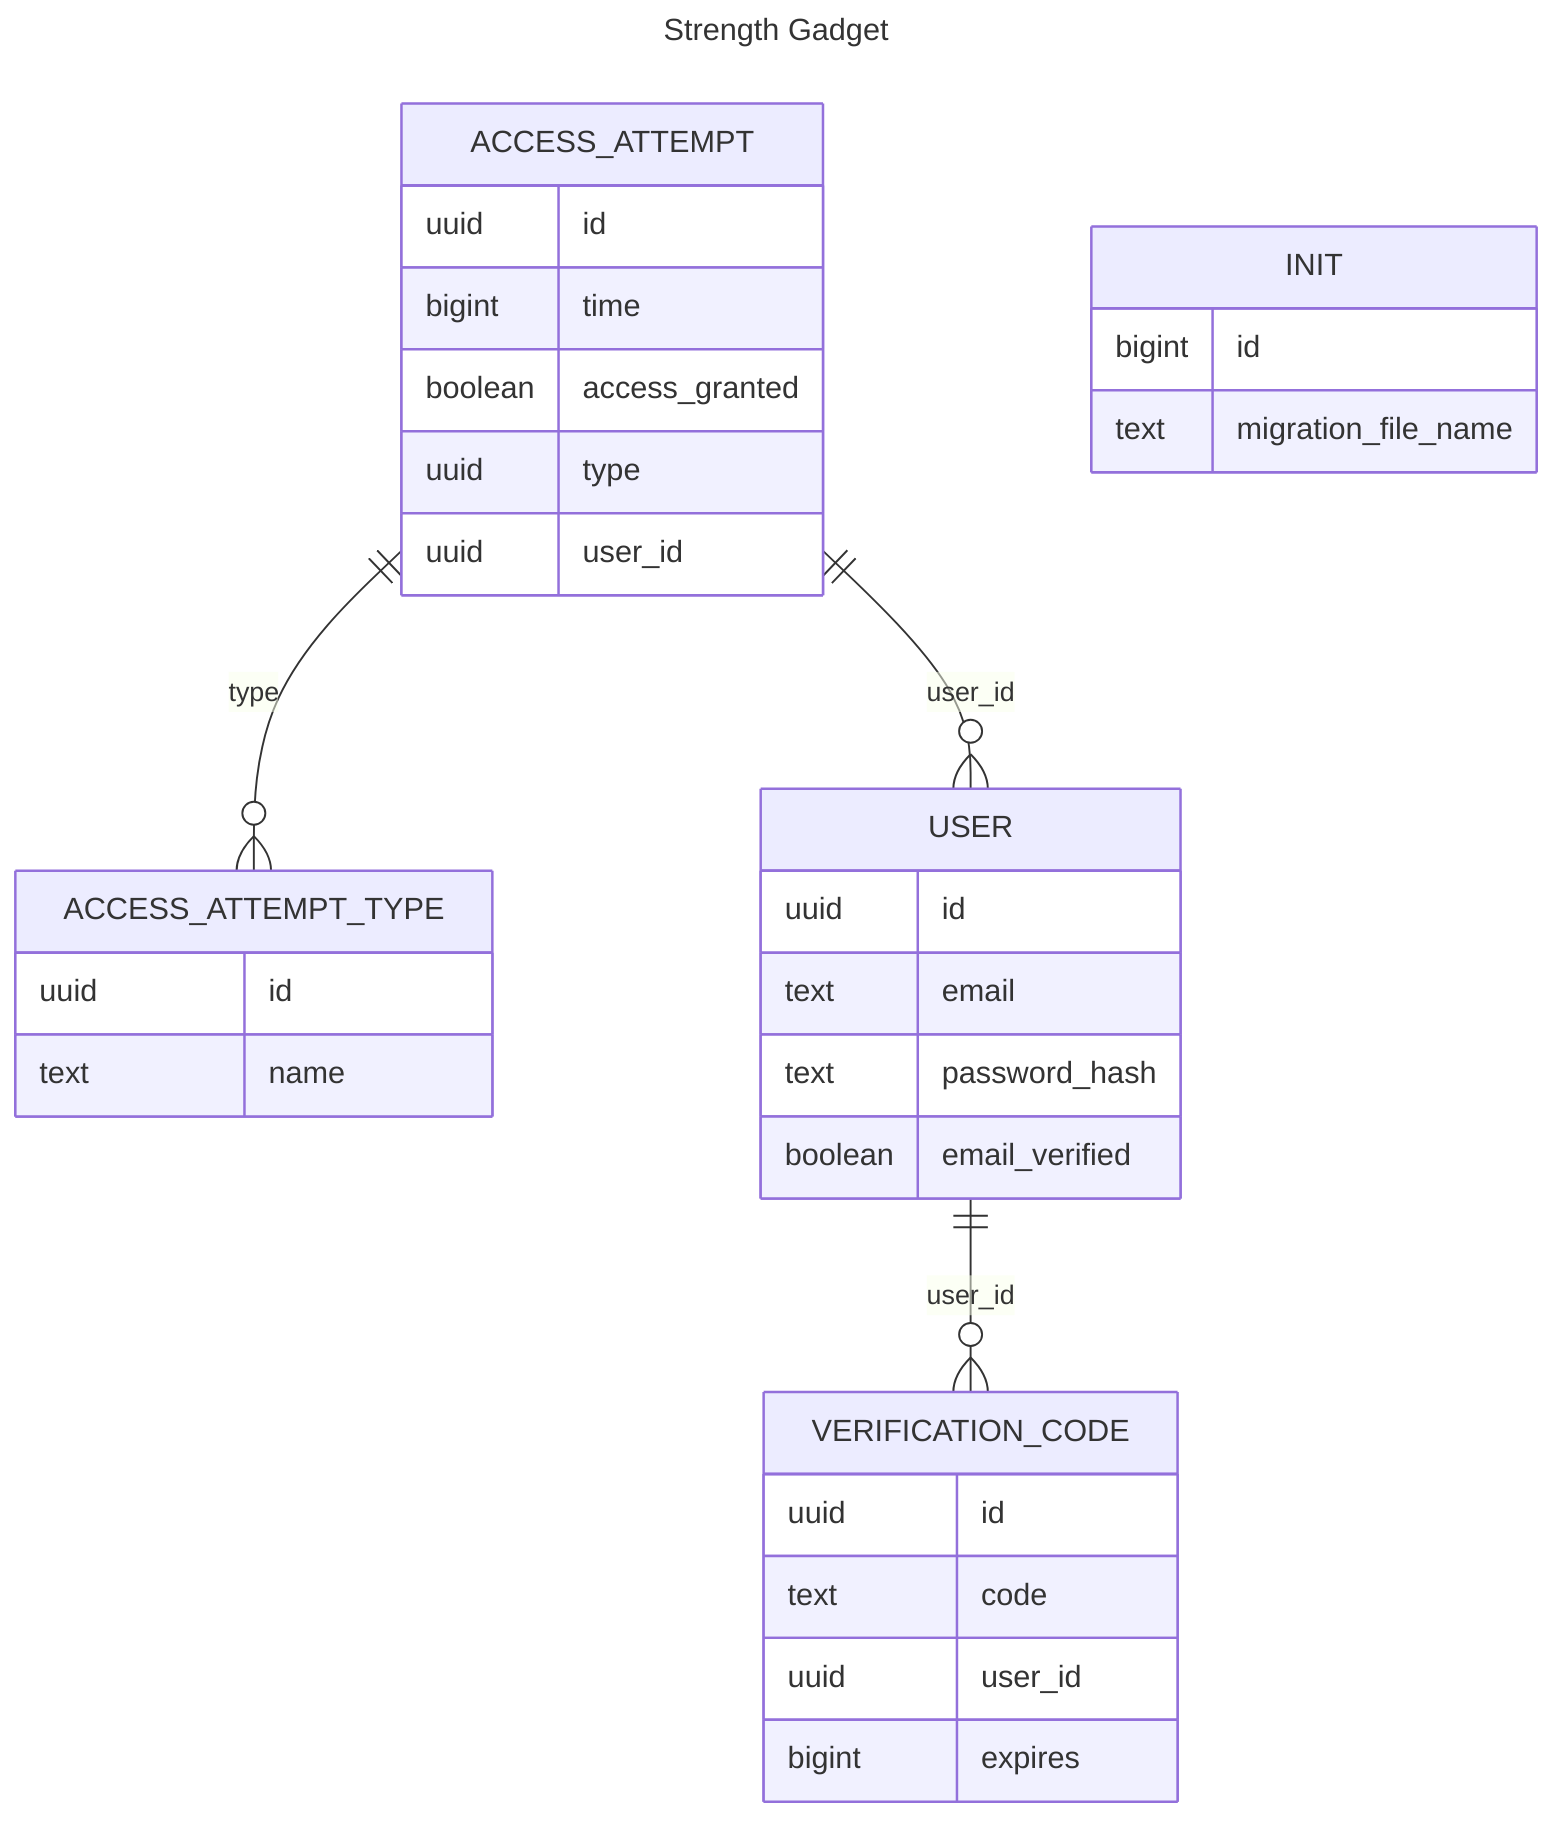 ---
title: Strength Gadget
---
erDiagram
    ACCESS_ATTEMPT ||--o{ ACCESS_ATTEMPT_TYPE : "type"
    ACCESS_ATTEMPT ||--o{ USER : "user_id"
    USER ||--o{ VERIFICATION_CODE : "user_id"

    ACCESS_ATTEMPT {
        uuid id
        bigint time
        boolean access_granted
        uuid type
        uuid user_id
    }

    ACCESS_ATTEMPT_TYPE {
        uuid id
        text name
    }

    INIT {
        bigint id
        text migration_file_name
    }

    USER {
        uuid id
        text email
        text password_hash
        boolean email_verified
    }

    VERIFICATION_CODE {
        uuid id
        text code
        uuid user_id
        bigint expires
    }